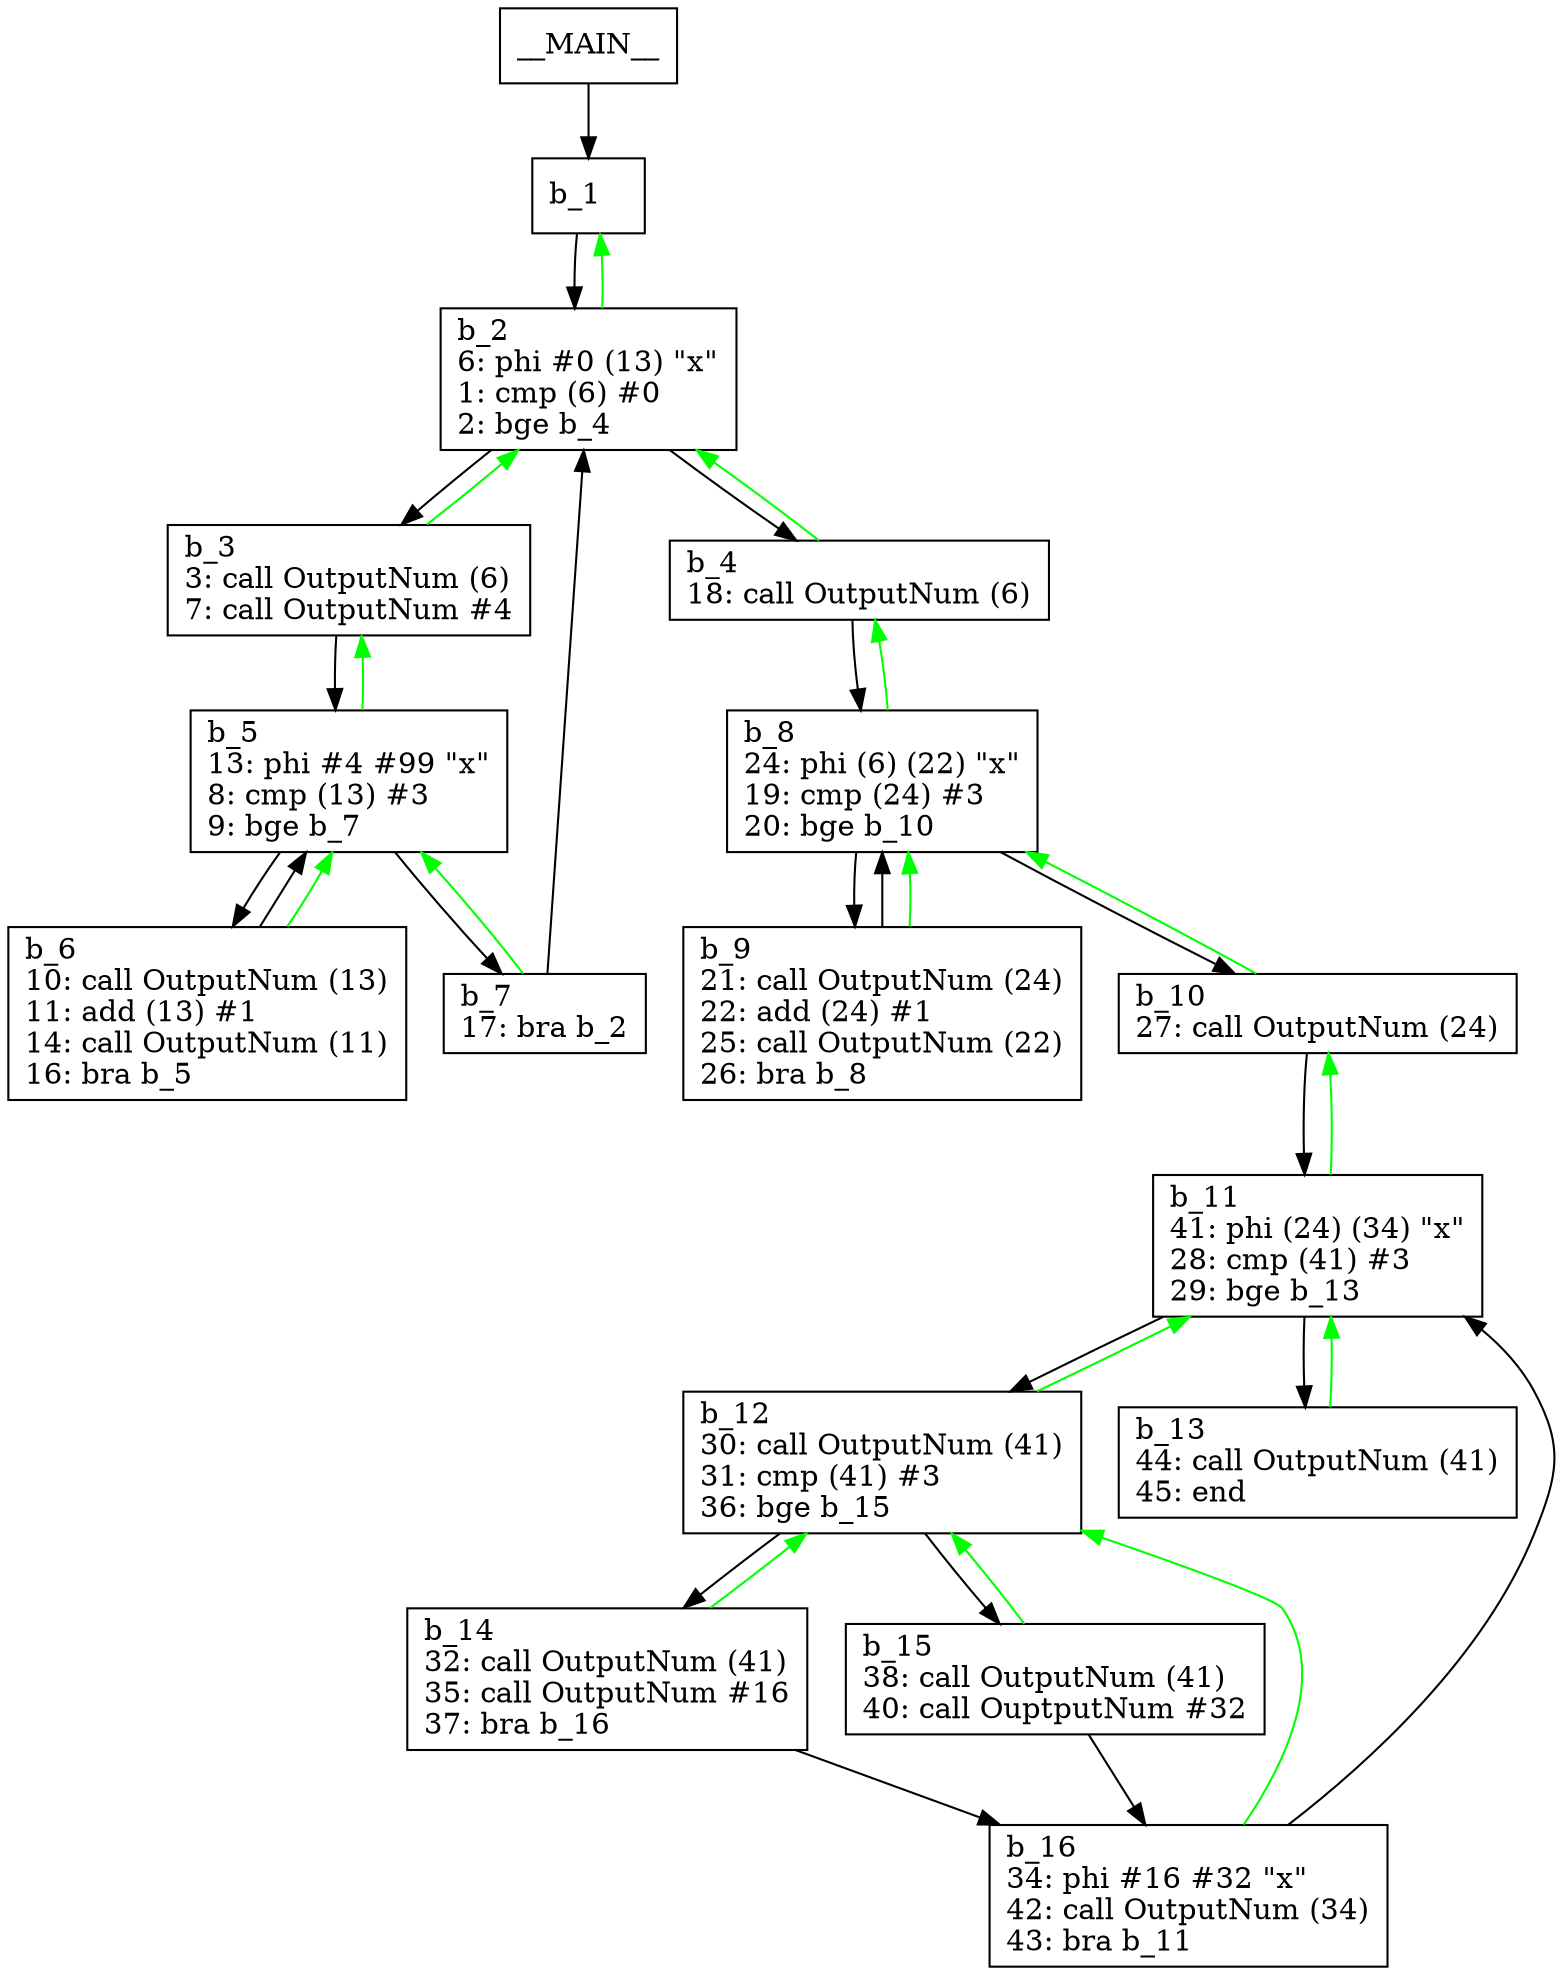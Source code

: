 digraph Computation {
node [shape=box];
__MAIN__ -> b_1;
b_1 [label="b_1\l"]
b_1 -> b_2;
b_2 [label="b_2\l6: phi #0 (13) \"x\"\l1: cmp (6) #0\l2: bge b_4\l"]
b_2 -> b_3;
b_3 [label="b_3\l3: call OutputNum (6)\l7: call OutputNum #4\l"]
b_3 -> b_5;
b_5 [label="b_5\l13: phi #4 #99 \"x\"\l8: cmp (13) #3\l9: bge b_7\l"]
b_5 -> b_6;
b_6 [label="b_6\l10: call OutputNum (13)\l11: add (13) #1\l14: call OutputNum (11)\l16: bra b_5\l"]
b_6 -> b_5;
b_6 -> b_5[color="green"];
b_5 -> b_7;
b_7 [label="b_7\l17: bra b_2\l"]
b_7 -> b_2;
b_7 -> b_5[color="green"];
b_5 -> b_3[color="green"];
b_3 -> b_2[color="green"];
b_2 -> b_4;
b_4 [label="b_4\l18: call OutputNum (6)\l"]
b_4 -> b_8;
b_8 [label="b_8\l24: phi (6) (22) \"x\"\l19: cmp (24) #3\l20: bge b_10\l"]
b_8 -> b_9;
b_9 [label="b_9\l21: call OutputNum (24)\l22: add (24) #1\l25: call OutputNum (22)\l26: bra b_8\l"]
b_9 -> b_8;
b_9 -> b_8[color="green"];
b_8 -> b_10;
b_10 [label="b_10\l27: call OutputNum (24)\l"]
b_10 -> b_11;
b_11 [label="b_11\l41: phi (24) (34) \"x\"\l28: cmp (41) #3\l29: bge b_13\l"]
b_11 -> b_12;
b_12 [label="b_12\l30: call OutputNum (41)\l31: cmp (41) #3\l36: bge b_15\l"]
b_12 -> b_14;
b_14 [label="b_14\l32: call OutputNum (41)\l35: call OutputNum #16\l37: bra b_16\l"]
b_14 -> b_16;
b_16 [label="b_16\l34: phi #16 #32 \"x\"\l42: call OutputNum (34)\l43: bra b_11\l"]
b_16 -> b_11;
b_16 -> b_12[color="green"];
b_14 -> b_12[color="green"];
b_12 -> b_15;
b_15 [label="b_15\l38: call OutputNum (41)\l40: call OuptputNum #32\l"]
b_15 -> b_16;
b_15 -> b_12[color="green"];
b_12 -> b_11[color="green"];
b_11 -> b_13;
b_13 [label="b_13\l44: call OutputNum (41)\l45: end\l"]
b_13 -> b_11[color="green"];
b_11 -> b_10[color="green"];
b_10 -> b_8[color="green"];
b_8 -> b_4[color="green"];
b_4 -> b_2[color="green"];
b_2 -> b_1[color="green"];
}